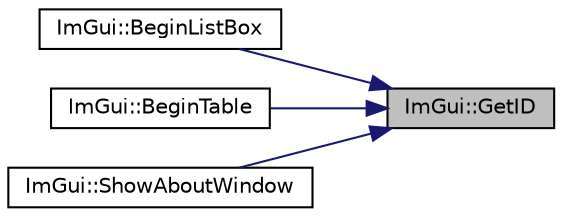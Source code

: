digraph "ImGui::GetID"
{
 // LATEX_PDF_SIZE
  edge [fontname="Helvetica",fontsize="10",labelfontname="Helvetica",labelfontsize="10"];
  node [fontname="Helvetica",fontsize="10",shape=record];
  rankdir="RL";
  Node1 [label="ImGui::GetID",height=0.2,width=0.4,color="black", fillcolor="grey75", style="filled", fontcolor="black",tooltip=" "];
  Node1 -> Node2 [dir="back",color="midnightblue",fontsize="10",style="solid"];
  Node2 [label="ImGui::BeginListBox",height=0.2,width=0.4,color="black", fillcolor="white", style="filled",URL="$namespace_im_gui.html#a2f37c541760a39c189ebdd86c15b60d9",tooltip=" "];
  Node1 -> Node3 [dir="back",color="midnightblue",fontsize="10",style="solid"];
  Node3 [label="ImGui::BeginTable",height=0.2,width=0.4,color="black", fillcolor="white", style="filled",URL="$namespace_im_gui.html#a04ee4f6866b8e10b98008e7f19d35796",tooltip=" "];
  Node1 -> Node4 [dir="back",color="midnightblue",fontsize="10",style="solid"];
  Node4 [label="ImGui::ShowAboutWindow",height=0.2,width=0.4,color="black", fillcolor="white", style="filled",URL="$namespace_im_gui.html#ac297462e33309d0540fa459bccdc9304",tooltip=" "];
}

